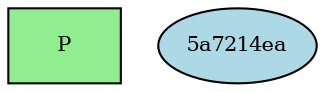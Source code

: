 digraph EG {
  rankdir=TB;
  compound=true;
  node [fontsize=10];

  "pred_e_1d2d9276" [label="P", shape=box, style=filled, fillcolor=lightgreen];
  "Vertex(id='v_5a7214ea', label=None, is_generic=True)" [label="5a7214ea", shape=ellipse, style=filled, fillcolor=lightblue];
  subgraph cluster_0 {
    label="Cut";
    style=filled;
    fillcolor=lightgray;
    color=black;
    penwidth=2;
  }

  subgraph cluster_1 {
    label="Cut";
    style=filled;
    fillcolor=lightgray;
    color=black;
    penwidth=2;
  }

  // ν mapping connections
}